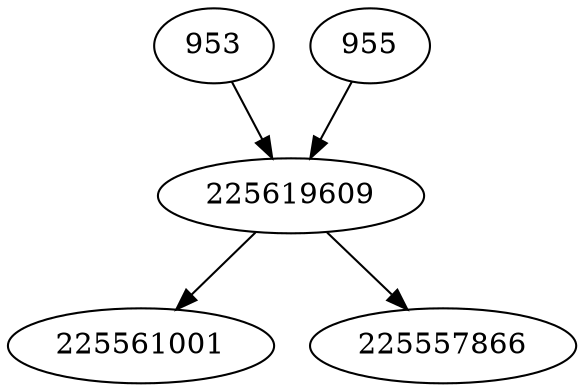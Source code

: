 strict digraph  {
225561001;
225557866;
225619609;
953;
955;
225619609 -> 225557866;
225619609 -> 225561001;
953 -> 225619609;
955 -> 225619609;
}
